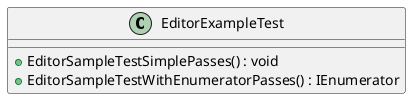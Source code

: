 @startuml
class EditorExampleTest {
    + EditorSampleTestSimplePasses() : void
    + EditorSampleTestWithEnumeratorPasses() : IEnumerator
}
@enduml
